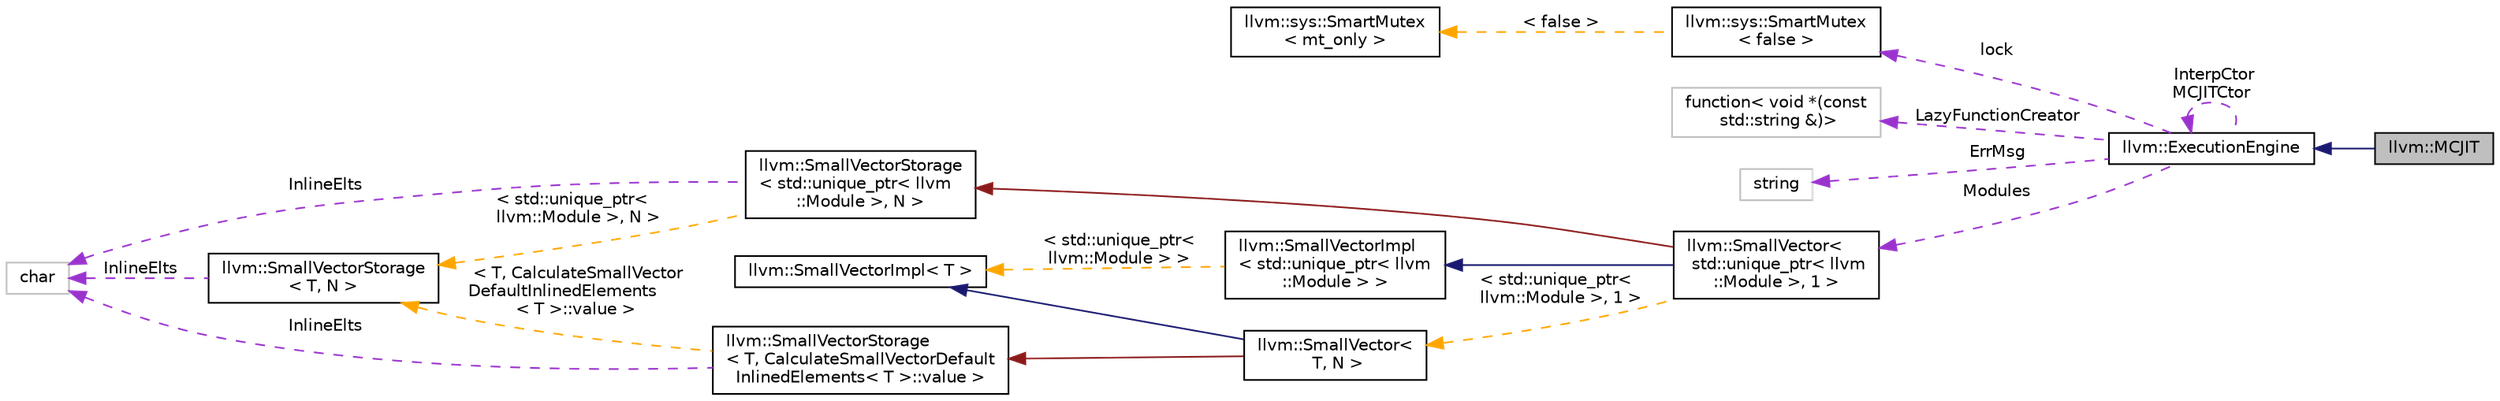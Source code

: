 digraph "llvm::MCJIT"
{
 // LATEX_PDF_SIZE
  bgcolor="transparent";
  edge [fontname="Helvetica",fontsize="10",labelfontname="Helvetica",labelfontsize="10"];
  node [fontname="Helvetica",fontsize="10",shape=record];
  rankdir="LR";
  Node1 [label="llvm::MCJIT",height=0.2,width=0.4,color="black", fillcolor="grey75", style="filled", fontcolor="black",tooltip=" "];
  Node2 -> Node1 [dir="back",color="midnightblue",fontsize="10",style="solid",fontname="Helvetica"];
  Node2 [label="llvm::ExecutionEngine",height=0.2,width=0.4,color="black",URL="$classllvm_1_1ExecutionEngine.html",tooltip="Abstract interface for implementation execution of LLVM modules, designed to support both interpreter..."];
  Node2 -> Node2 [dir="back",color="darkorchid3",fontsize="10",style="dashed",label=" InterpCtor\nMCJITCtor" ,fontname="Helvetica"];
  Node3 -> Node2 [dir="back",color="darkorchid3",fontsize="10",style="dashed",label=" lock" ,fontname="Helvetica"];
  Node3 [label="llvm::sys::SmartMutex\l\< false \>",height=0.2,width=0.4,color="black",URL="$classllvm_1_1sys_1_1SmartMutex.html",tooltip=" "];
  Node4 -> Node3 [dir="back",color="orange",fontsize="10",style="dashed",label=" \< false \>" ,fontname="Helvetica"];
  Node4 [label="llvm::sys::SmartMutex\l\< mt_only \>",height=0.2,width=0.4,color="black",URL="$classllvm_1_1sys_1_1SmartMutex.html",tooltip="SmartMutex - A mutex with a compile time constant parameter that indicates whether this mutex should ..."];
  Node5 -> Node2 [dir="back",color="darkorchid3",fontsize="10",style="dashed",label=" LazyFunctionCreator" ,fontname="Helvetica"];
  Node5 [label="function\< void *(const\l std::string &)\>",height=0.2,width=0.4,color="grey75",tooltip=" "];
  Node6 -> Node2 [dir="back",color="darkorchid3",fontsize="10",style="dashed",label=" ErrMsg" ,fontname="Helvetica"];
  Node6 [label="string",height=0.2,width=0.4,color="grey75",tooltip=" "];
  Node7 -> Node2 [dir="back",color="darkorchid3",fontsize="10",style="dashed",label=" Modules" ,fontname="Helvetica"];
  Node7 [label="llvm::SmallVector\<\l std::unique_ptr\< llvm\l::Module \>, 1 \>",height=0.2,width=0.4,color="black",URL="$classllvm_1_1SmallVector.html",tooltip=" "];
  Node8 -> Node7 [dir="back",color="midnightblue",fontsize="10",style="solid",fontname="Helvetica"];
  Node8 [label="llvm::SmallVectorImpl\l\< std::unique_ptr\< llvm\l::Module \> \>",height=0.2,width=0.4,color="black",URL="$classllvm_1_1SmallVectorImpl.html",tooltip=" "];
  Node9 -> Node8 [dir="back",color="orange",fontsize="10",style="dashed",label=" \< std::unique_ptr\<\l llvm::Module \> \>" ,fontname="Helvetica"];
  Node9 [label="llvm::SmallVectorImpl\< T \>",height=0.2,width=0.4,color="black",URL="$classllvm_1_1SmallVectorImpl.html",tooltip="This class consists of common code factored out of the SmallVector class to reduce code duplication b..."];
  Node10 -> Node7 [dir="back",color="firebrick4",fontsize="10",style="solid",fontname="Helvetica"];
  Node10 [label="llvm::SmallVectorStorage\l\< std::unique_ptr\< llvm\l::Module \>, N \>",height=0.2,width=0.4,color="black",URL="$structllvm_1_1SmallVectorStorage.html",tooltip=" "];
  Node11 -> Node10 [dir="back",color="darkorchid3",fontsize="10",style="dashed",label=" InlineElts" ,fontname="Helvetica"];
  Node11 [label="char",height=0.2,width=0.4,color="grey75",tooltip=" "];
  Node12 -> Node10 [dir="back",color="orange",fontsize="10",style="dashed",label=" \< std::unique_ptr\<\l llvm::Module \>, N \>" ,fontname="Helvetica"];
  Node12 [label="llvm::SmallVectorStorage\l\< T, N \>",height=0.2,width=0.4,color="black",URL="$structllvm_1_1SmallVectorStorage.html",tooltip="Storage for the SmallVector elements."];
  Node11 -> Node12 [dir="back",color="darkorchid3",fontsize="10",style="dashed",label=" InlineElts" ,fontname="Helvetica"];
  Node13 -> Node7 [dir="back",color="orange",fontsize="10",style="dashed",label=" \< std::unique_ptr\<\l llvm::Module \>, 1 \>" ,fontname="Helvetica"];
  Node13 [label="llvm::SmallVector\<\l T, N \>",height=0.2,width=0.4,color="black",URL="$classllvm_1_1SmallVector.html",tooltip="This is a 'vector' (really, a variable-sized array), optimized for the case when the array is small."];
  Node9 -> Node13 [dir="back",color="midnightblue",fontsize="10",style="solid",fontname="Helvetica"];
  Node14 -> Node13 [dir="back",color="firebrick4",fontsize="10",style="solid",fontname="Helvetica"];
  Node14 [label="llvm::SmallVectorStorage\l\< T, CalculateSmallVectorDefault\lInlinedElements\< T \>::value \>",height=0.2,width=0.4,color="black",URL="$structllvm_1_1SmallVectorStorage.html",tooltip=" "];
  Node11 -> Node14 [dir="back",color="darkorchid3",fontsize="10",style="dashed",label=" InlineElts" ,fontname="Helvetica"];
  Node12 -> Node14 [dir="back",color="orange",fontsize="10",style="dashed",label=" \< T, CalculateSmallVector\lDefaultInlinedElements\l\< T \>::value \>" ,fontname="Helvetica"];
}
